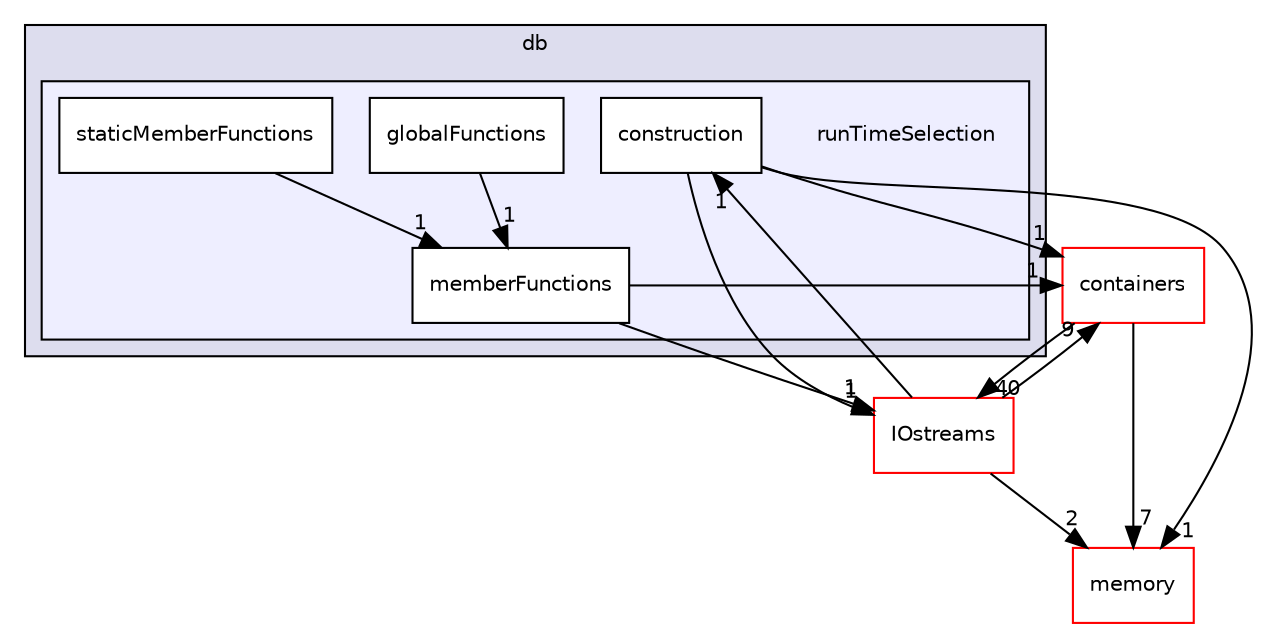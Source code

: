 digraph "src/OpenFOAM/db/runTimeSelection" {
  bgcolor=transparent;
  compound=true
  node [ fontsize="10", fontname="Helvetica"];
  edge [ labelfontsize="10", labelfontname="Helvetica"];
  subgraph clusterdir_63c634f7a7cfd679ac26c67fb30fc32f {
    graph [ bgcolor="#ddddee", pencolor="black", label="db" fontname="Helvetica", fontsize="10", URL="dir_63c634f7a7cfd679ac26c67fb30fc32f.html"]
  subgraph clusterdir_97107bb83a2a5bbfad7ddd584e3f301c {
    graph [ bgcolor="#eeeeff", pencolor="black", label="" URL="dir_97107bb83a2a5bbfad7ddd584e3f301c.html"];
    dir_97107bb83a2a5bbfad7ddd584e3f301c [shape=plaintext label="runTimeSelection"];
    dir_9dcfe6f37b3ef49bab5b4b0581eb40f9 [shape=box label="construction" color="black" fillcolor="white" style="filled" URL="dir_9dcfe6f37b3ef49bab5b4b0581eb40f9.html"];
    dir_4bb52581956f887653a6ab43ff092b3c [shape=box label="globalFunctions" color="black" fillcolor="white" style="filled" URL="dir_4bb52581956f887653a6ab43ff092b3c.html"];
    dir_0c4a5f990cda0c310eef5c7c327ba6ba [shape=box label="memberFunctions" color="black" fillcolor="white" style="filled" URL="dir_0c4a5f990cda0c310eef5c7c327ba6ba.html"];
    dir_25a5f53bf519d3770000ba747282cf64 [shape=box label="staticMemberFunctions" color="black" fillcolor="white" style="filled" URL="dir_25a5f53bf519d3770000ba747282cf64.html"];
  }
  }
  dir_385a22dcc2f7120acb0f1a7a832b3b8d [shape=box label="memory" color="red" URL="dir_385a22dcc2f7120acb0f1a7a832b3b8d.html"];
  dir_19d0872053bde092be81d7fe3f56cbf7 [shape=box label="containers" color="red" URL="dir_19d0872053bde092be81d7fe3f56cbf7.html"];
  dir_466e4f5b4cc1582939ab4ceba36098d8 [shape=box label="IOstreams" color="red" URL="dir_466e4f5b4cc1582939ab4ceba36098d8.html"];
  dir_4bb52581956f887653a6ab43ff092b3c->dir_0c4a5f990cda0c310eef5c7c327ba6ba [headlabel="1", labeldistance=1.5 headhref="dir_001984_001985.html"];
  dir_19d0872053bde092be81d7fe3f56cbf7->dir_385a22dcc2f7120acb0f1a7a832b3b8d [headlabel="7", labeldistance=1.5 headhref="dir_001878_002195.html"];
  dir_19d0872053bde092be81d7fe3f56cbf7->dir_466e4f5b4cc1582939ab4ceba36098d8 [headlabel="40", labeldistance=1.5 headhref="dir_001878_001967.html"];
  dir_25a5f53bf519d3770000ba747282cf64->dir_0c4a5f990cda0c310eef5c7c327ba6ba [headlabel="1", labeldistance=1.5 headhref="dir_001986_001985.html"];
  dir_466e4f5b4cc1582939ab4ceba36098d8->dir_385a22dcc2f7120acb0f1a7a832b3b8d [headlabel="2", labeldistance=1.5 headhref="dir_001967_002195.html"];
  dir_466e4f5b4cc1582939ab4ceba36098d8->dir_19d0872053bde092be81d7fe3f56cbf7 [headlabel="9", labeldistance=1.5 headhref="dir_001967_001878.html"];
  dir_466e4f5b4cc1582939ab4ceba36098d8->dir_9dcfe6f37b3ef49bab5b4b0581eb40f9 [headlabel="1", labeldistance=1.5 headhref="dir_001967_001983.html"];
  dir_0c4a5f990cda0c310eef5c7c327ba6ba->dir_19d0872053bde092be81d7fe3f56cbf7 [headlabel="1", labeldistance=1.5 headhref="dir_001985_001878.html"];
  dir_0c4a5f990cda0c310eef5c7c327ba6ba->dir_466e4f5b4cc1582939ab4ceba36098d8 [headlabel="1", labeldistance=1.5 headhref="dir_001985_001967.html"];
  dir_9dcfe6f37b3ef49bab5b4b0581eb40f9->dir_385a22dcc2f7120acb0f1a7a832b3b8d [headlabel="1", labeldistance=1.5 headhref="dir_001983_002195.html"];
  dir_9dcfe6f37b3ef49bab5b4b0581eb40f9->dir_19d0872053bde092be81d7fe3f56cbf7 [headlabel="1", labeldistance=1.5 headhref="dir_001983_001878.html"];
  dir_9dcfe6f37b3ef49bab5b4b0581eb40f9->dir_466e4f5b4cc1582939ab4ceba36098d8 [headlabel="1", labeldistance=1.5 headhref="dir_001983_001967.html"];
}
